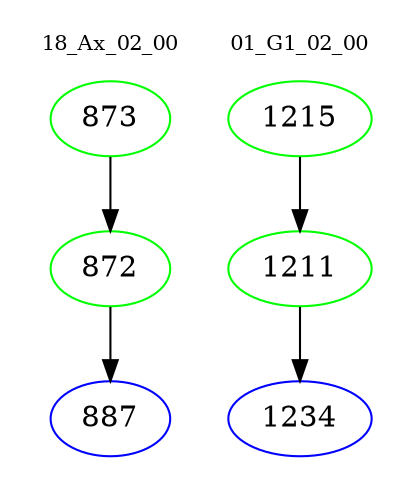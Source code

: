 digraph{
subgraph cluster_0 {
color = white
label = "18_Ax_02_00";
fontsize=10;
T0_873 [label="873", color="green"]
T0_873 -> T0_872 [color="black"]
T0_872 [label="872", color="green"]
T0_872 -> T0_887 [color="black"]
T0_887 [label="887", color="blue"]
}
subgraph cluster_1 {
color = white
label = "01_G1_02_00";
fontsize=10;
T1_1215 [label="1215", color="green"]
T1_1215 -> T1_1211 [color="black"]
T1_1211 [label="1211", color="green"]
T1_1211 -> T1_1234 [color="black"]
T1_1234 [label="1234", color="blue"]
}
}
